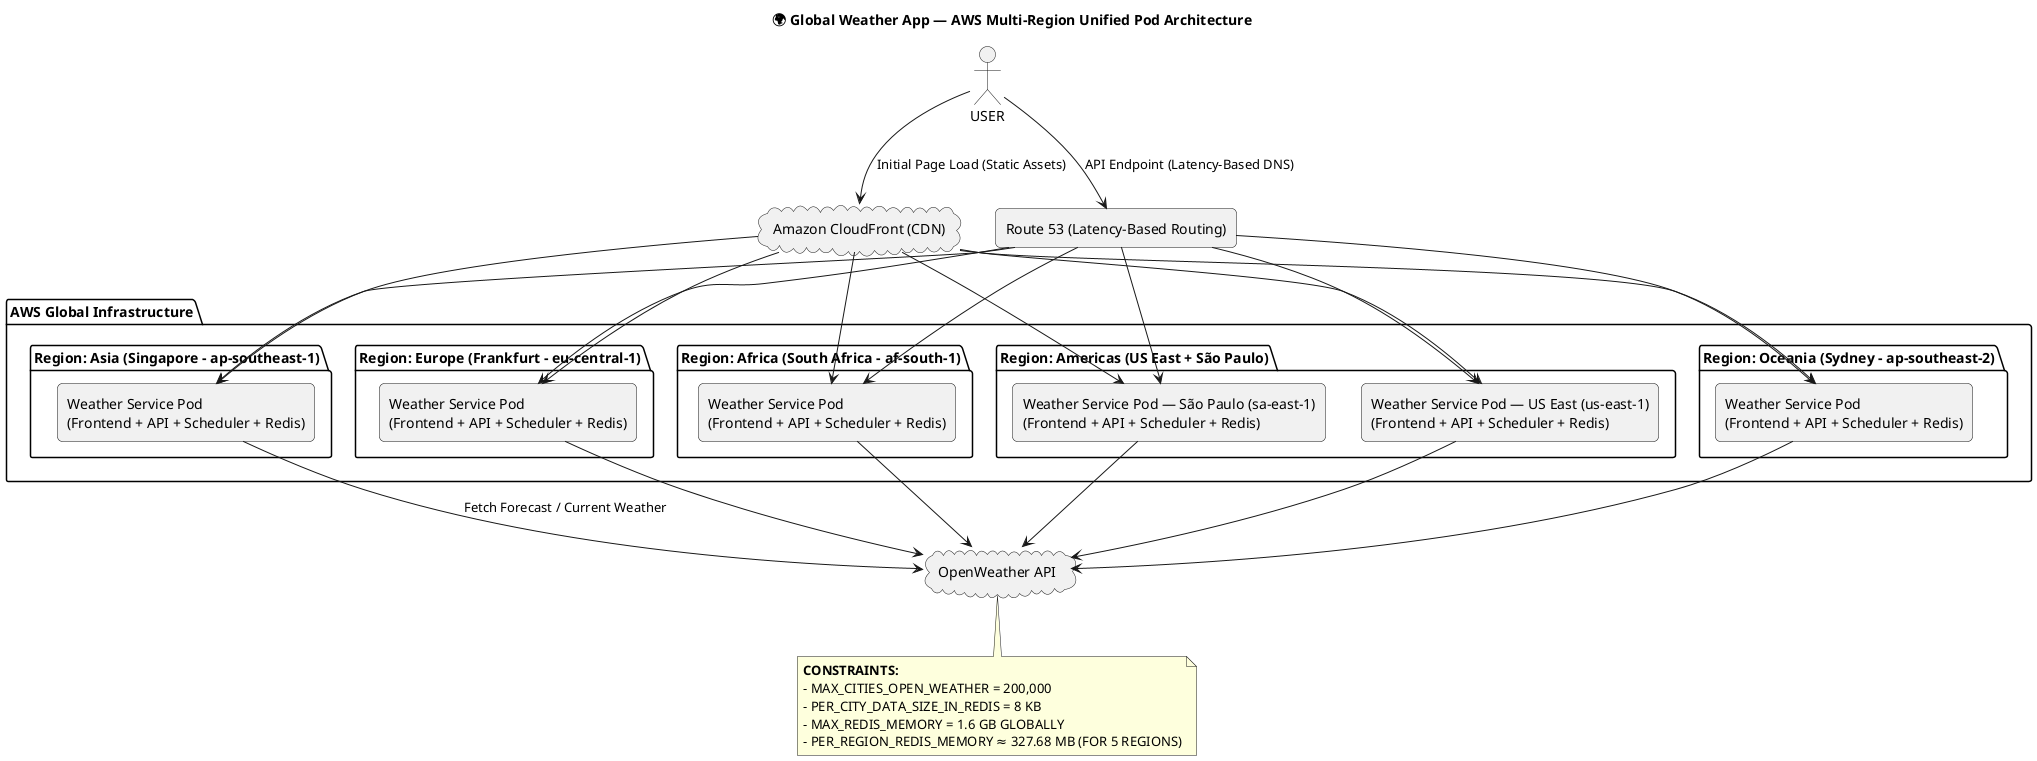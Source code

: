 @startuml
title 🌍 Global Weather App — AWS Multi-Region Unified Pod Architecture

' --- Layout Settings ---
skinparam packagePadding 15
skinparam rectangle {
    Shadowing false
    RoundCorner 10
    Padding 8
    MinWidth 180
}
skinparam database {
    Shadowing false
    RoundCorner 10
    Padding 8
    MinWidth 160
}
skinparam cloud {
    Shadowing false
}

actor USER
cloud OPENWEATHER as "OpenWeather API"

' ===========================
' AWS GLOBAL INFRASTRUCTURE
' ===========================
package "AWS Global Infrastructure" {

    ' -------- ASIA REGION --------
    package "Region: Asia (Singapore - ap-southeast-1)" {
        rectangle POD_ASIA as "Weather Service Pod\n(Frontend + API + Scheduler + Redis)"
    }

    ' -------- EUROPE REGION --------
    package "Region: Europe (Frankfurt - eu-central-1)" {
        rectangle POD_EU as "Weather Service Pod\n(Frontend + API + Scheduler + Redis)"
    }

    ' -------- AFRICA REGION --------
    package "Region: Africa (South Africa - af-south-1)" {
        rectangle POD_AF as "Weather Service Pod\n(Frontend + API + Scheduler + Redis)"
    }

    ' -------- AMERICAS REGION --------
    package "Region: Americas (US East + São Paulo)" {
        rectangle POD_US as "Weather Service Pod — US East (us-east-1)\n(Frontend + API + Scheduler + Redis)"
        rectangle POD_SA as "Weather Service Pod — São Paulo (sa-east-1)\n(Frontend + API + Scheduler + Redis)"
    }

    ' -------- OCEANIA REGION --------
    package "Region: Oceania (Sydney - ap-southeast-2)" {
        rectangle POD_OC as "Weather Service Pod\n(Frontend + API + Scheduler + Redis)"
    }
}

' ===========================
' GLOBAL SERVICES
' ===========================
cloud CF as "Amazon CloudFront (CDN)"
rectangle R53 as "Route 53 (Latency-Based Routing)"

' ===========================
' GLOBAL CONNECTION FLOW
' ===========================

USER --> CF : Initial Page Load (Static Assets)
USER --> R53 : API Endpoint (Latency-Based DNS)

' CloudFront → Regional Pods (Frontend)
CF --> POD_ASIA
CF --> POD_EU
CF --> POD_AF
CF --> POD_US
CF --> POD_SA
CF --> POD_OC

' Route 53 → Regional Pods (API Traffic)
R53 --> POD_ASIA
R53 --> POD_EU
R53 --> POD_AF
R53 --> POD_US
R53 --> POD_SA
R53 --> POD_OC

' ===========================
' REGIONAL DATA FLOW
' ===========================

POD_ASIA --> OPENWEATHER : Fetch Forecast / Current Weather
POD_EU --> OPENWEATHER
POD_AF --> OPENWEATHER
POD_US --> OPENWEATHER
POD_SA --> OPENWEATHER
POD_OC --> OPENWEATHER

' ===========================
' SYSTEM CONSTRAINTS
' ===========================
note bottom of OPENWEATHER
<b>CONSTRAINTS:</b>
- MAX_CITIES_OPEN_WEATHER = 200,000
- PER_CITY_DATA_SIZE_IN_REDIS = 8 KB
- MAX_REDIS_MEMORY = 1.6 GB GLOBALLY
- PER_REGION_REDIS_MEMORY ≈ 327.68 MB (FOR 5 REGIONS)
end note

@enduml
